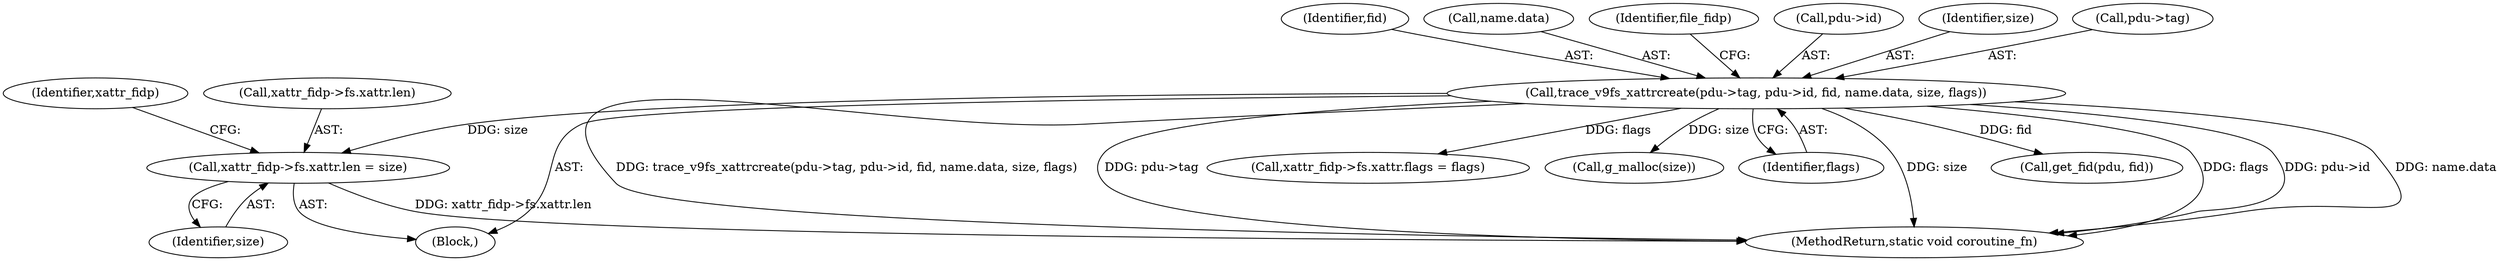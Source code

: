 digraph "0_qemu_eb687602853b4ae656e9236ee4222609f3a6887d@pointer" {
"1000190" [label="(Call,xattr_fidp->fs.xattr.len = size)"];
"1000145" [label="(Call,trace_v9fs_xattrcreate(pdu->tag, pdu->id, fid, name.data, size, flags))"];
"1000190" [label="(Call,xattr_fidp->fs.xattr.len = size)"];
"1000199" [label="(Call,xattr_fidp->fs.xattr.flags = flags)"];
"1000152" [label="(Identifier,fid)"];
"1000153" [label="(Call,name.data)"];
"1000159" [label="(Identifier,file_fidp)"];
"1000203" [label="(Identifier,xattr_fidp)"];
"1000149" [label="(Call,pdu->id)"];
"1000236" [label="(Call,g_malloc(size))"];
"1000251" [label="(MethodReturn,static void coroutine_fn)"];
"1000198" [label="(Identifier,size)"];
"1000156" [label="(Identifier,size)"];
"1000157" [label="(Identifier,flags)"];
"1000146" [label="(Call,pdu->tag)"];
"1000103" [label="(Block,)"];
"1000145" [label="(Call,trace_v9fs_xattrcreate(pdu->tag, pdu->id, fid, name.data, size, flags))"];
"1000191" [label="(Call,xattr_fidp->fs.xattr.len)"];
"1000160" [label="(Call,get_fid(pdu, fid))"];
"1000190" -> "1000103"  [label="AST: "];
"1000190" -> "1000198"  [label="CFG: "];
"1000191" -> "1000190"  [label="AST: "];
"1000198" -> "1000190"  [label="AST: "];
"1000203" -> "1000190"  [label="CFG: "];
"1000190" -> "1000251"  [label="DDG: xattr_fidp->fs.xattr.len"];
"1000145" -> "1000190"  [label="DDG: size"];
"1000145" -> "1000103"  [label="AST: "];
"1000145" -> "1000157"  [label="CFG: "];
"1000146" -> "1000145"  [label="AST: "];
"1000149" -> "1000145"  [label="AST: "];
"1000152" -> "1000145"  [label="AST: "];
"1000153" -> "1000145"  [label="AST: "];
"1000156" -> "1000145"  [label="AST: "];
"1000157" -> "1000145"  [label="AST: "];
"1000159" -> "1000145"  [label="CFG: "];
"1000145" -> "1000251"  [label="DDG: size"];
"1000145" -> "1000251"  [label="DDG: flags"];
"1000145" -> "1000251"  [label="DDG: pdu->id"];
"1000145" -> "1000251"  [label="DDG: name.data"];
"1000145" -> "1000251"  [label="DDG: trace_v9fs_xattrcreate(pdu->tag, pdu->id, fid, name.data, size, flags)"];
"1000145" -> "1000251"  [label="DDG: pdu->tag"];
"1000145" -> "1000160"  [label="DDG: fid"];
"1000145" -> "1000199"  [label="DDG: flags"];
"1000145" -> "1000236"  [label="DDG: size"];
}
